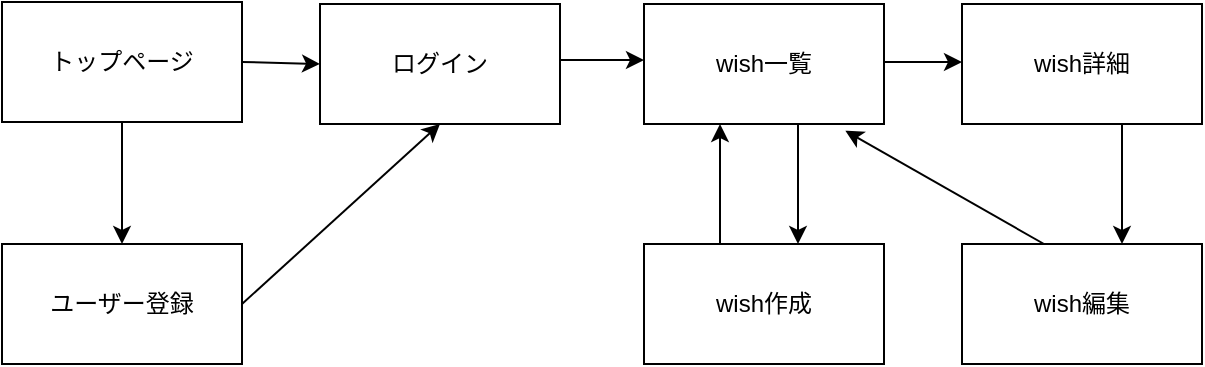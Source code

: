 <mxfile>
    <diagram id="VwtDxnRz-7PKjFGpuSpI" name="ページ1">
        <mxGraphModel dx="746" dy="419" grid="1" gridSize="10" guides="1" tooltips="1" connect="1" arrows="1" fold="1" page="1" pageScale="1" pageWidth="1169" pageHeight="827" math="0" shadow="0">
            <root>
                <mxCell id="0"/>
                <mxCell id="1" parent="0"/>
                <mxCell id="45" style="edgeStyle=none;html=1;exitX=1;exitY=0.5;exitDx=0;exitDy=0;entryX=0;entryY=0.5;entryDx=0;entryDy=0;" parent="1" source="4" target="5" edge="1">
                    <mxGeometry relative="1" as="geometry"/>
                </mxCell>
                <mxCell id="46" style="edgeStyle=none;html=1;exitX=0.5;exitY=1;exitDx=0;exitDy=0;entryX=0.5;entryY=0;entryDx=0;entryDy=0;" parent="1" source="4" target="34" edge="1">
                    <mxGeometry relative="1" as="geometry"/>
                </mxCell>
                <mxCell id="4" value="トップページ" style="rounded=0;whiteSpace=wrap;html=1;" parent="1" vertex="1">
                    <mxGeometry x="19" y="49" width="120" height="60" as="geometry"/>
                </mxCell>
                <mxCell id="14" style="edgeStyle=none;html=1;exitX=1;exitY=0.5;exitDx=0;exitDy=0;entryX=0;entryY=0.5;entryDx=0;entryDy=0;" parent="1" edge="1">
                    <mxGeometry relative="1" as="geometry">
                        <mxPoint x="298" y="78" as="sourcePoint"/>
                        <mxPoint x="340" y="78" as="targetPoint"/>
                    </mxGeometry>
                </mxCell>
                <mxCell id="5" value="ログイン" style="rounded=0;whiteSpace=wrap;html=1;" parent="1" vertex="1">
                    <mxGeometry x="178" y="50" width="120" height="60" as="geometry"/>
                </mxCell>
                <mxCell id="43" style="edgeStyle=none;html=1;exitX=0.5;exitY=1;exitDx=0;exitDy=0;entryX=0.5;entryY=0;entryDx=0;entryDy=0;" parent="1" edge="1">
                    <mxGeometry relative="1" as="geometry">
                        <mxPoint x="579" y="110" as="sourcePoint"/>
                        <mxPoint x="579" y="170" as="targetPoint"/>
                    </mxGeometry>
                </mxCell>
                <mxCell id="6" value="wish詳細" style="rounded=0;whiteSpace=wrap;html=1;" parent="1" vertex="1">
                    <mxGeometry x="499" y="50" width="120" height="60" as="geometry"/>
                </mxCell>
                <mxCell id="48" style="edgeStyle=none;html=1;exitX=0.75;exitY=0;exitDx=0;exitDy=0;entryX=0.75;entryY=1;entryDx=0;entryDy=0;" edge="1" parent="1">
                    <mxGeometry relative="1" as="geometry">
                        <mxPoint x="378" y="170" as="sourcePoint"/>
                        <mxPoint x="378" y="110" as="targetPoint"/>
                    </mxGeometry>
                </mxCell>
                <mxCell id="7" value="wish作成" style="rounded=0;whiteSpace=wrap;html=1;" parent="1" vertex="1">
                    <mxGeometry x="340" y="170" width="120" height="60" as="geometry"/>
                </mxCell>
                <mxCell id="18" style="edgeStyle=none;html=1;exitX=1;exitY=0.5;exitDx=0;exitDy=0;entryX=0;entryY=0.5;entryDx=0;entryDy=0;" parent="1" edge="1">
                    <mxGeometry relative="1" as="geometry">
                        <mxPoint x="460" y="79" as="sourcePoint"/>
                        <mxPoint x="499" y="79" as="targetPoint"/>
                    </mxGeometry>
                </mxCell>
                <mxCell id="40" style="edgeStyle=none;html=1;exitX=0.5;exitY=1;exitDx=0;exitDy=0;entryX=0.5;entryY=0;entryDx=0;entryDy=0;" parent="1" edge="1">
                    <mxGeometry relative="1" as="geometry">
                        <mxPoint x="417" y="110" as="sourcePoint"/>
                        <mxPoint x="417" y="170" as="targetPoint"/>
                    </mxGeometry>
                </mxCell>
                <mxCell id="8" value="wish一覧" style="rounded=0;whiteSpace=wrap;html=1;" parent="1" vertex="1">
                    <mxGeometry x="340" y="50" width="120" height="60" as="geometry"/>
                </mxCell>
                <mxCell id="49" style="edgeStyle=none;html=1;exitX=0.25;exitY=0;exitDx=0;exitDy=0;entryX=0.839;entryY=1.056;entryDx=0;entryDy=0;entryPerimeter=0;" edge="1" parent="1" target="8">
                    <mxGeometry relative="1" as="geometry">
                        <mxPoint x="540" y="170" as="sourcePoint"/>
                        <mxPoint x="471" y="110" as="targetPoint"/>
                    </mxGeometry>
                </mxCell>
                <mxCell id="30" value="wish編集" style="rounded=0;whiteSpace=wrap;html=1;" parent="1" vertex="1">
                    <mxGeometry x="499" y="170" width="120" height="60" as="geometry"/>
                </mxCell>
                <mxCell id="47" style="edgeStyle=none;html=1;exitX=1;exitY=0.5;exitDx=0;exitDy=0;entryX=0.5;entryY=1;entryDx=0;entryDy=0;" edge="1" parent="1" source="34" target="5">
                    <mxGeometry relative="1" as="geometry"/>
                </mxCell>
                <mxCell id="34" value="ユーザー登録" style="rounded=0;whiteSpace=wrap;html=1;" parent="1" vertex="1">
                    <mxGeometry x="19" y="170" width="120" height="60" as="geometry"/>
                </mxCell>
            </root>
        </mxGraphModel>
    </diagram>
</mxfile>